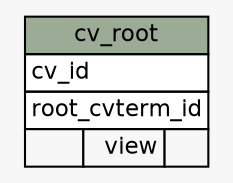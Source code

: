 // dot 2.38.0 on Mac OS X 10.9.3
// SchemaSpy rev 590
digraph "cv_root" {
  graph [
    rankdir="RL"
    bgcolor="#f7f7f7"
    nodesep="0.18"
    ranksep="0.46"
    fontname="Helvetica"
    fontsize="11"
  ];
  node [
    fontname="Helvetica"
    fontsize="11"
    shape="plaintext"
  ];
  edge [
    arrowsize="0.8"
  ];
  "cv_root" [
    label=<
    <TABLE BORDER="0" CELLBORDER="1" CELLSPACING="0" BGCOLOR="#ffffff">
      <TR><TD COLSPAN="3" BGCOLOR="#9bab96" ALIGN="CENTER">cv_root</TD></TR>
      <TR><TD PORT="cv_id" COLSPAN="3" ALIGN="LEFT">cv_id</TD></TR>
      <TR><TD PORT="root_cvterm_id" COLSPAN="3" ALIGN="LEFT">root_cvterm_id</TD></TR>
      <TR><TD ALIGN="LEFT" BGCOLOR="#f7f7f7">  </TD><TD ALIGN="RIGHT" BGCOLOR="#f7f7f7">view</TD><TD ALIGN="RIGHT" BGCOLOR="#f7f7f7">  </TD></TR>
    </TABLE>>
    URL="tables/cv_root.html"
    tooltip="cv_root"
  ];
}
